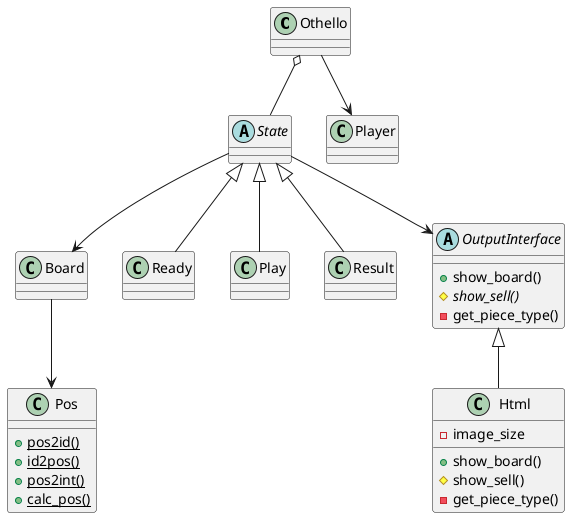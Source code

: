 @startuml{othello.png}

class Othello {
}

abstract State {
}

class Board {
}

class Pos {
  +{static} pos2id()
  +{static} id2pos()
  +{static} pos2int()
  +{static} calc_pos()
}

class Ready {
}

class Play {
}

class Result {
}

abstract OutputInterface {
  +show_board()
  #{abstract} show_sell()
  -get_piece_type()
}

class Html {
  -image_size

  +show_board()
  #show_sell()
  -get_piece_type()
}

Othello o-- State
Othello --> Player

State <|-- Ready
State <|-- Play
State <|-- Result
State --> OutputInterface
State --> Board

Board --> Pos

OutputInterface <|-- Html

@enduml
